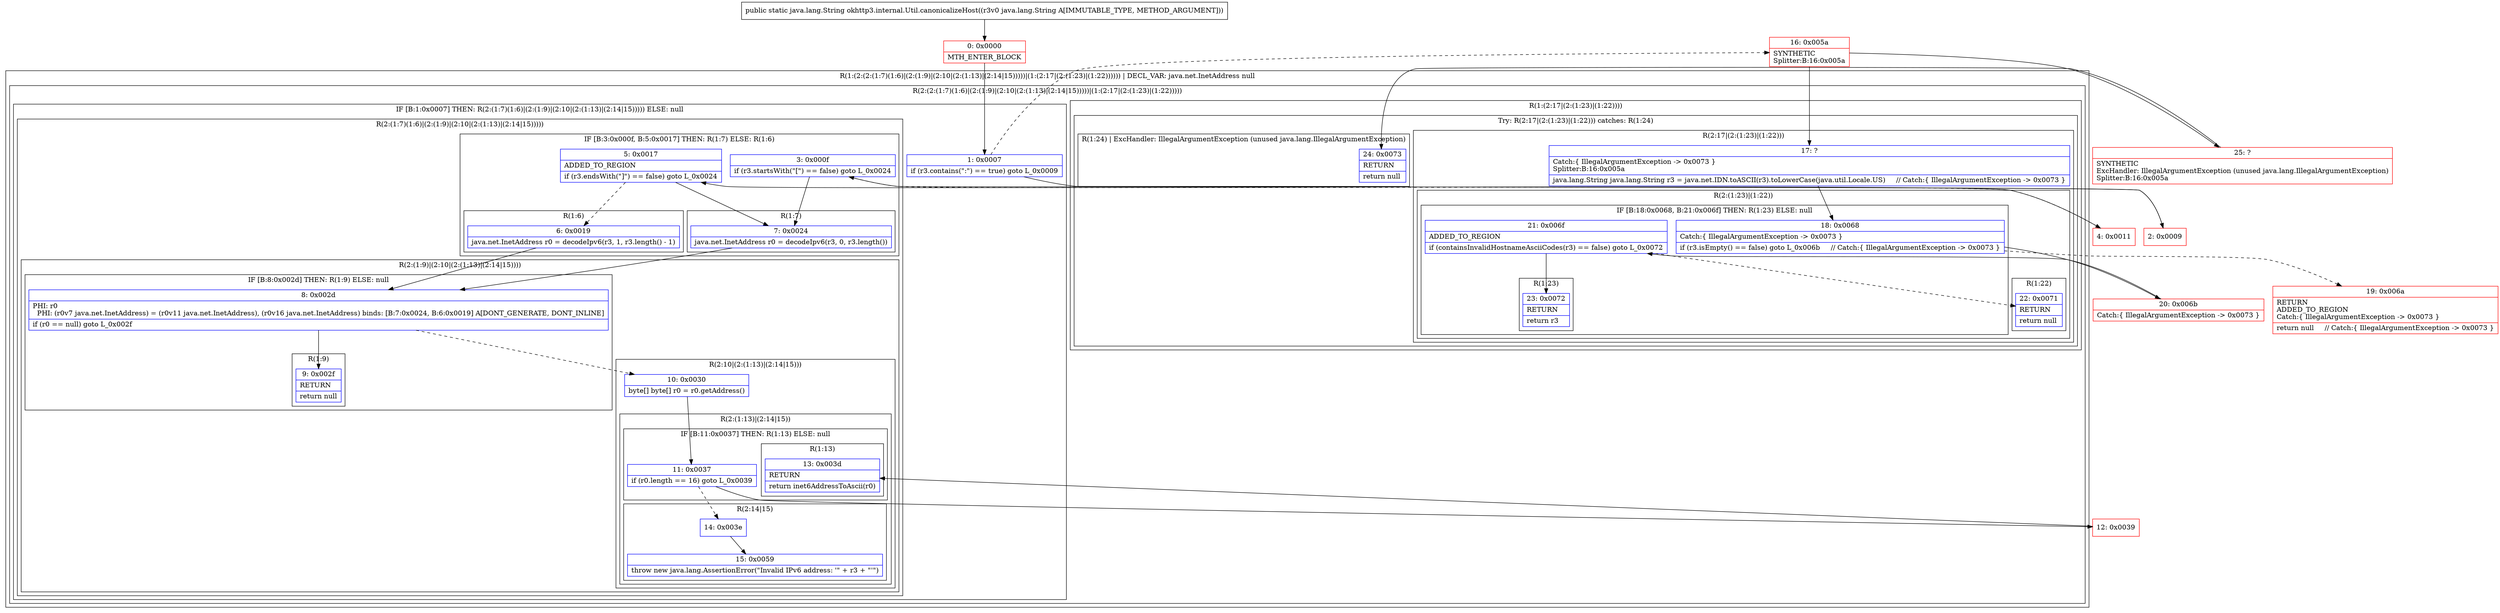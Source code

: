 digraph "CFG forokhttp3.internal.Util.canonicalizeHost(Ljava\/lang\/String;)Ljava\/lang\/String;" {
subgraph cluster_Region_241717246 {
label = "R(1:(2:(2:(1:7)(1:6)|(2:(1:9)|(2:10|(2:(1:13)|(2:14|15)))))|(1:(2:17|(2:(1:23)|(1:22)))))) | DECL_VAR: java.net.InetAddress null\l";
node [shape=record,color=blue];
subgraph cluster_Region_317296610 {
label = "R(2:(2:(1:7)(1:6)|(2:(1:9)|(2:10|(2:(1:13)|(2:14|15)))))|(1:(2:17|(2:(1:23)|(1:22)))))";
node [shape=record,color=blue];
subgraph cluster_IfRegion_1756159025 {
label = "IF [B:1:0x0007] THEN: R(2:(1:7)(1:6)|(2:(1:9)|(2:10|(2:(1:13)|(2:14|15))))) ELSE: null";
node [shape=record,color=blue];
Node_1 [shape=record,label="{1\:\ 0x0007|if (r3.contains(\":\") == true) goto L_0x0009\l}"];
subgraph cluster_Region_1929932706 {
label = "R(2:(1:7)(1:6)|(2:(1:9)|(2:10|(2:(1:13)|(2:14|15)))))";
node [shape=record,color=blue];
subgraph cluster_IfRegion_1070844290 {
label = "IF [B:3:0x000f, B:5:0x0017] THEN: R(1:7) ELSE: R(1:6)";
node [shape=record,color=blue];
Node_3 [shape=record,label="{3\:\ 0x000f|if (r3.startsWith(\"[\") == false) goto L_0x0024\l}"];
Node_5 [shape=record,label="{5\:\ 0x0017|ADDED_TO_REGION\l|if (r3.endsWith(\"]\") == false) goto L_0x0024\l}"];
subgraph cluster_Region_1840017711 {
label = "R(1:7)";
node [shape=record,color=blue];
Node_7 [shape=record,label="{7\:\ 0x0024|java.net.InetAddress r0 = decodeIpv6(r3, 0, r3.length())\l}"];
}
subgraph cluster_Region_859294341 {
label = "R(1:6)";
node [shape=record,color=blue];
Node_6 [shape=record,label="{6\:\ 0x0019|java.net.InetAddress r0 = decodeIpv6(r3, 1, r3.length() \- 1)\l}"];
}
}
subgraph cluster_Region_1629214469 {
label = "R(2:(1:9)|(2:10|(2:(1:13)|(2:14|15))))";
node [shape=record,color=blue];
subgraph cluster_IfRegion_1876480579 {
label = "IF [B:8:0x002d] THEN: R(1:9) ELSE: null";
node [shape=record,color=blue];
Node_8 [shape=record,label="{8\:\ 0x002d|PHI: r0 \l  PHI: (r0v7 java.net.InetAddress) = (r0v11 java.net.InetAddress), (r0v16 java.net.InetAddress) binds: [B:7:0x0024, B:6:0x0019] A[DONT_GENERATE, DONT_INLINE]\l|if (r0 == null) goto L_0x002f\l}"];
subgraph cluster_Region_1604179301 {
label = "R(1:9)";
node [shape=record,color=blue];
Node_9 [shape=record,label="{9\:\ 0x002f|RETURN\l|return null\l}"];
}
}
subgraph cluster_Region_883629947 {
label = "R(2:10|(2:(1:13)|(2:14|15)))";
node [shape=record,color=blue];
Node_10 [shape=record,label="{10\:\ 0x0030|byte[] byte[] r0 = r0.getAddress()\l}"];
subgraph cluster_Region_2116262093 {
label = "R(2:(1:13)|(2:14|15))";
node [shape=record,color=blue];
subgraph cluster_IfRegion_1687709121 {
label = "IF [B:11:0x0037] THEN: R(1:13) ELSE: null";
node [shape=record,color=blue];
Node_11 [shape=record,label="{11\:\ 0x0037|if (r0.length == 16) goto L_0x0039\l}"];
subgraph cluster_Region_1781749108 {
label = "R(1:13)";
node [shape=record,color=blue];
Node_13 [shape=record,label="{13\:\ 0x003d|RETURN\l|return inet6AddressToAscii(r0)\l}"];
}
}
subgraph cluster_Region_1103088627 {
label = "R(2:14|15)";
node [shape=record,color=blue];
Node_14 [shape=record,label="{14\:\ 0x003e}"];
Node_15 [shape=record,label="{15\:\ 0x0059|throw new java.lang.AssertionError(\"Invalid IPv6 address: '\" + r3 + \"'\")\l}"];
}
}
}
}
}
}
subgraph cluster_Region_1750877005 {
label = "R(1:(2:17|(2:(1:23)|(1:22))))";
node [shape=record,color=blue];
subgraph cluster_TryCatchRegion_1507562974 {
label = "Try: R(2:17|(2:(1:23)|(1:22))) catches: R(1:24)";
node [shape=record,color=blue];
subgraph cluster_Region_719225724 {
label = "R(2:17|(2:(1:23)|(1:22)))";
node [shape=record,color=blue];
Node_17 [shape=record,label="{17\:\ ?|Catch:\{ IllegalArgumentException \-\> 0x0073 \}\lSplitter:B:16:0x005a\l|java.lang.String java.lang.String r3 = java.net.IDN.toASCII(r3).toLowerCase(java.util.Locale.US)     \/\/ Catch:\{ IllegalArgumentException \-\> 0x0073 \}\l}"];
subgraph cluster_Region_995920856 {
label = "R(2:(1:23)|(1:22))";
node [shape=record,color=blue];
subgraph cluster_IfRegion_1834834112 {
label = "IF [B:18:0x0068, B:21:0x006f] THEN: R(1:23) ELSE: null";
node [shape=record,color=blue];
Node_18 [shape=record,label="{18\:\ 0x0068|Catch:\{ IllegalArgumentException \-\> 0x0073 \}\l|if (r3.isEmpty() == false) goto L_0x006b     \/\/ Catch:\{ IllegalArgumentException \-\> 0x0073 \}\l}"];
Node_21 [shape=record,label="{21\:\ 0x006f|ADDED_TO_REGION\l|if (containsInvalidHostnameAsciiCodes(r3) == false) goto L_0x0072\l}"];
subgraph cluster_Region_1707808 {
label = "R(1:23)";
node [shape=record,color=blue];
Node_23 [shape=record,label="{23\:\ 0x0072|RETURN\l|return r3\l}"];
}
}
subgraph cluster_Region_67321619 {
label = "R(1:22)";
node [shape=record,color=blue];
Node_22 [shape=record,label="{22\:\ 0x0071|RETURN\l|return null\l}"];
}
}
}
subgraph cluster_Region_240075509 {
label = "R(1:24) | ExcHandler: IllegalArgumentException (unused java.lang.IllegalArgumentException)\l";
node [shape=record,color=blue];
Node_24 [shape=record,label="{24\:\ 0x0073|RETURN\l|return null\l}"];
}
}
}
}
}
subgraph cluster_Region_240075509 {
label = "R(1:24) | ExcHandler: IllegalArgumentException (unused java.lang.IllegalArgumentException)\l";
node [shape=record,color=blue];
Node_24 [shape=record,label="{24\:\ 0x0073|RETURN\l|return null\l}"];
}
Node_0 [shape=record,color=red,label="{0\:\ 0x0000|MTH_ENTER_BLOCK\l}"];
Node_2 [shape=record,color=red,label="{2\:\ 0x0009}"];
Node_4 [shape=record,color=red,label="{4\:\ 0x0011}"];
Node_12 [shape=record,color=red,label="{12\:\ 0x0039}"];
Node_16 [shape=record,color=red,label="{16\:\ 0x005a|SYNTHETIC\lSplitter:B:16:0x005a\l}"];
Node_19 [shape=record,color=red,label="{19\:\ 0x006a|RETURN\lADDED_TO_REGION\lCatch:\{ IllegalArgumentException \-\> 0x0073 \}\l|return null     \/\/ Catch:\{ IllegalArgumentException \-\> 0x0073 \}\l}"];
Node_20 [shape=record,color=red,label="{20\:\ 0x006b|Catch:\{ IllegalArgumentException \-\> 0x0073 \}\l}"];
Node_25 [shape=record,color=red,label="{25\:\ ?|SYNTHETIC\lExcHandler: IllegalArgumentException (unused java.lang.IllegalArgumentException)\lSplitter:B:16:0x005a\l}"];
MethodNode[shape=record,label="{public static java.lang.String okhttp3.internal.Util.canonicalizeHost((r3v0 java.lang.String A[IMMUTABLE_TYPE, METHOD_ARGUMENT])) }"];
MethodNode -> Node_0;
Node_1 -> Node_2;
Node_1 -> Node_16[style=dashed];
Node_3 -> Node_4[style=dashed];
Node_3 -> Node_7;
Node_5 -> Node_6[style=dashed];
Node_5 -> Node_7;
Node_7 -> Node_8;
Node_6 -> Node_8;
Node_8 -> Node_9;
Node_8 -> Node_10[style=dashed];
Node_10 -> Node_11;
Node_11 -> Node_12;
Node_11 -> Node_14[style=dashed];
Node_14 -> Node_15;
Node_17 -> Node_18;
Node_18 -> Node_19[style=dashed];
Node_18 -> Node_20;
Node_21 -> Node_22[style=dashed];
Node_21 -> Node_23;
Node_0 -> Node_1;
Node_2 -> Node_3;
Node_4 -> Node_5;
Node_12 -> Node_13;
Node_16 -> Node_17;
Node_16 -> Node_25;
Node_20 -> Node_21;
Node_25 -> Node_24;
}

